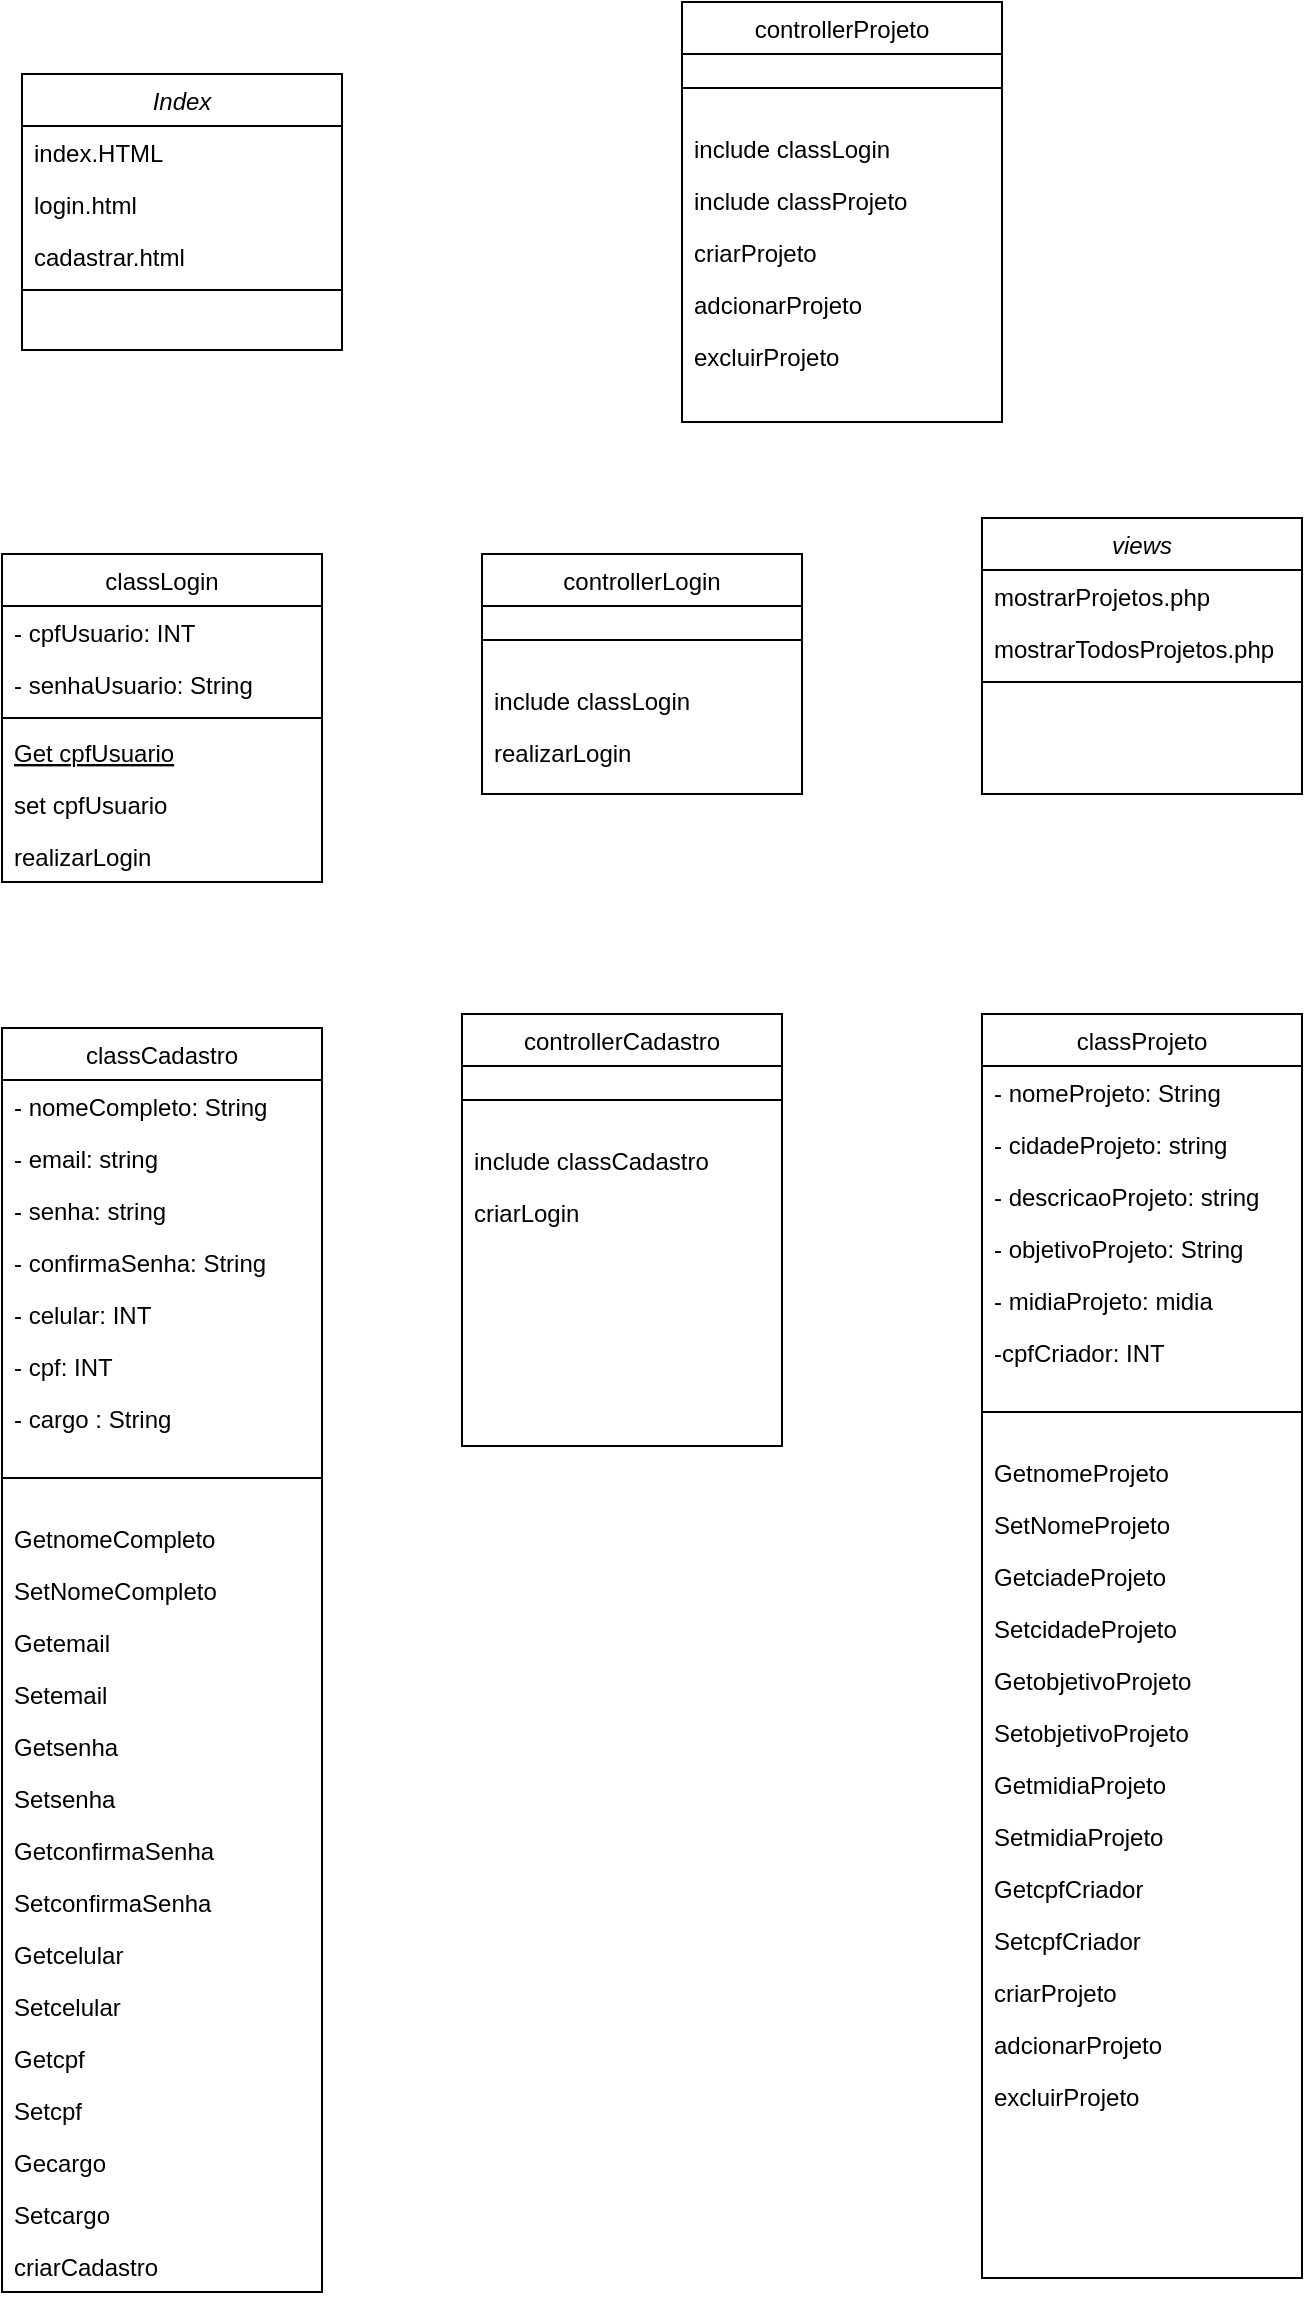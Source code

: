 <mxfile version="21.1.2" type="device">
  <diagram id="C5RBs43oDa-KdzZeNtuy" name="Page-1">
    <mxGraphModel dx="989" dy="550" grid="1" gridSize="10" guides="1" tooltips="1" connect="1" arrows="1" fold="1" page="1" pageScale="1" pageWidth="827" pageHeight="1169" math="0" shadow="0">
      <root>
        <mxCell id="WIyWlLk6GJQsqaUBKTNV-0" />
        <mxCell id="WIyWlLk6GJQsqaUBKTNV-1" parent="WIyWlLk6GJQsqaUBKTNV-0" />
        <mxCell id="zkfFHV4jXpPFQw0GAbJ--0" value="Index" style="swimlane;fontStyle=2;align=center;verticalAlign=top;childLayout=stackLayout;horizontal=1;startSize=26;horizontalStack=0;resizeParent=1;resizeLast=0;collapsible=1;marginBottom=0;rounded=0;shadow=0;strokeWidth=1;" parent="WIyWlLk6GJQsqaUBKTNV-1" vertex="1">
          <mxGeometry x="90" y="60" width="160" height="138" as="geometry">
            <mxRectangle x="230" y="140" width="160" height="26" as="alternateBounds" />
          </mxGeometry>
        </mxCell>
        <mxCell id="zkfFHV4jXpPFQw0GAbJ--1" value="index.HTML&#xa;" style="text;align=left;verticalAlign=top;spacingLeft=4;spacingRight=4;overflow=hidden;rotatable=0;points=[[0,0.5],[1,0.5]];portConstraint=eastwest;" parent="zkfFHV4jXpPFQw0GAbJ--0" vertex="1">
          <mxGeometry y="26" width="160" height="26" as="geometry" />
        </mxCell>
        <mxCell id="Z25xovUzEb_Nt320wHRT-27" value="login.html&#xa;" style="text;align=left;verticalAlign=top;spacingLeft=4;spacingRight=4;overflow=hidden;rotatable=0;points=[[0,0.5],[1,0.5]];portConstraint=eastwest;" vertex="1" parent="zkfFHV4jXpPFQw0GAbJ--0">
          <mxGeometry y="52" width="160" height="26" as="geometry" />
        </mxCell>
        <mxCell id="Z25xovUzEb_Nt320wHRT-28" value="cadastrar.html" style="text;align=left;verticalAlign=top;spacingLeft=4;spacingRight=4;overflow=hidden;rotatable=0;points=[[0,0.5],[1,0.5]];portConstraint=eastwest;" vertex="1" parent="zkfFHV4jXpPFQw0GAbJ--0">
          <mxGeometry y="78" width="160" height="26" as="geometry" />
        </mxCell>
        <mxCell id="zkfFHV4jXpPFQw0GAbJ--4" value="" style="line;html=1;strokeWidth=1;align=left;verticalAlign=middle;spacingTop=-1;spacingLeft=3;spacingRight=3;rotatable=0;labelPosition=right;points=[];portConstraint=eastwest;" parent="zkfFHV4jXpPFQw0GAbJ--0" vertex="1">
          <mxGeometry y="104" width="160" height="8" as="geometry" />
        </mxCell>
        <mxCell id="zkfFHV4jXpPFQw0GAbJ--6" value="classLogin" style="swimlane;fontStyle=0;align=center;verticalAlign=top;childLayout=stackLayout;horizontal=1;startSize=26;horizontalStack=0;resizeParent=1;resizeLast=0;collapsible=1;marginBottom=0;rounded=0;shadow=0;strokeWidth=1;" parent="WIyWlLk6GJQsqaUBKTNV-1" vertex="1">
          <mxGeometry x="80" y="300" width="160" height="164" as="geometry">
            <mxRectangle x="80" y="300" width="160" height="26" as="alternateBounds" />
          </mxGeometry>
        </mxCell>
        <mxCell id="zkfFHV4jXpPFQw0GAbJ--7" value="- cpfUsuario: INT" style="text;align=left;verticalAlign=top;spacingLeft=4;spacingRight=4;overflow=hidden;rotatable=0;points=[[0,0.5],[1,0.5]];portConstraint=eastwest;" parent="zkfFHV4jXpPFQw0GAbJ--6" vertex="1">
          <mxGeometry y="26" width="160" height="26" as="geometry" />
        </mxCell>
        <mxCell id="zkfFHV4jXpPFQw0GAbJ--8" value="- senhaUsuario: String " style="text;align=left;verticalAlign=top;spacingLeft=4;spacingRight=4;overflow=hidden;rotatable=0;points=[[0,0.5],[1,0.5]];portConstraint=eastwest;rounded=0;shadow=0;html=0;" parent="zkfFHV4jXpPFQw0GAbJ--6" vertex="1">
          <mxGeometry y="52" width="160" height="26" as="geometry" />
        </mxCell>
        <mxCell id="zkfFHV4jXpPFQw0GAbJ--9" value="" style="line;html=1;strokeWidth=1;align=left;verticalAlign=middle;spacingTop=-1;spacingLeft=3;spacingRight=3;rotatable=0;labelPosition=right;points=[];portConstraint=eastwest;" parent="zkfFHV4jXpPFQw0GAbJ--6" vertex="1">
          <mxGeometry y="78" width="160" height="8" as="geometry" />
        </mxCell>
        <mxCell id="zkfFHV4jXpPFQw0GAbJ--10" value="Get cpfUsuario" style="text;align=left;verticalAlign=top;spacingLeft=4;spacingRight=4;overflow=hidden;rotatable=0;points=[[0,0.5],[1,0.5]];portConstraint=eastwest;fontStyle=4;strokeColor=none;" parent="zkfFHV4jXpPFQw0GAbJ--6" vertex="1">
          <mxGeometry y="86" width="160" height="26" as="geometry" />
        </mxCell>
        <mxCell id="zkfFHV4jXpPFQw0GAbJ--11" value="set cpfUsuario" style="text;align=left;verticalAlign=top;spacingLeft=4;spacingRight=4;overflow=hidden;rotatable=0;points=[[0,0.5],[1,0.5]];portConstraint=eastwest;" parent="zkfFHV4jXpPFQw0GAbJ--6" vertex="1">
          <mxGeometry y="112" width="160" height="26" as="geometry" />
        </mxCell>
        <mxCell id="Jmb-bmkT--kfqNME3nwQ-0" value="realizarLogin" style="text;align=left;verticalAlign=top;spacingLeft=4;spacingRight=4;overflow=hidden;rotatable=0;points=[[0,0.5],[1,0.5]];portConstraint=eastwest;" parent="zkfFHV4jXpPFQw0GAbJ--6" vertex="1">
          <mxGeometry y="138" width="160" height="26" as="geometry" />
        </mxCell>
        <mxCell id="zkfFHV4jXpPFQw0GAbJ--17" value="controllerLogin" style="swimlane;fontStyle=0;align=center;verticalAlign=top;childLayout=stackLayout;horizontal=1;startSize=26;horizontalStack=0;resizeParent=1;resizeLast=0;collapsible=1;marginBottom=0;rounded=0;shadow=0;strokeWidth=1;" parent="WIyWlLk6GJQsqaUBKTNV-1" vertex="1">
          <mxGeometry x="320" y="300" width="160" height="120" as="geometry">
            <mxRectangle x="550" y="140" width="160" height="26" as="alternateBounds" />
          </mxGeometry>
        </mxCell>
        <mxCell id="zkfFHV4jXpPFQw0GAbJ--23" value="" style="line;html=1;strokeWidth=1;align=left;verticalAlign=middle;spacingTop=-1;spacingLeft=3;spacingRight=3;rotatable=0;labelPosition=right;points=[];portConstraint=eastwest;" parent="zkfFHV4jXpPFQw0GAbJ--17" vertex="1">
          <mxGeometry y="26" width="160" height="34" as="geometry" />
        </mxCell>
        <mxCell id="zkfFHV4jXpPFQw0GAbJ--24" value="include classLogin" style="text;align=left;verticalAlign=top;spacingLeft=4;spacingRight=4;overflow=hidden;rotatable=0;points=[[0,0.5],[1,0.5]];portConstraint=eastwest;" parent="zkfFHV4jXpPFQw0GAbJ--17" vertex="1">
          <mxGeometry y="60" width="160" height="26" as="geometry" />
        </mxCell>
        <mxCell id="Jmb-bmkT--kfqNME3nwQ-1" value="realizarLogin" style="text;align=left;verticalAlign=top;spacingLeft=4;spacingRight=4;overflow=hidden;rotatable=0;points=[[0,0.5],[1,0.5]];portConstraint=eastwest;" parent="zkfFHV4jXpPFQw0GAbJ--17" vertex="1">
          <mxGeometry y="86" width="160" height="26" as="geometry" />
        </mxCell>
        <mxCell id="Jmb-bmkT--kfqNME3nwQ-2" value="controllerCadastro" style="swimlane;fontStyle=0;align=center;verticalAlign=top;childLayout=stackLayout;horizontal=1;startSize=26;horizontalStack=0;resizeParent=1;resizeLast=0;collapsible=1;marginBottom=0;rounded=0;shadow=0;strokeWidth=1;" parent="WIyWlLk6GJQsqaUBKTNV-1" vertex="1">
          <mxGeometry x="310" y="530" width="160" height="216" as="geometry">
            <mxRectangle x="550" y="140" width="160" height="26" as="alternateBounds" />
          </mxGeometry>
        </mxCell>
        <mxCell id="Jmb-bmkT--kfqNME3nwQ-3" value="" style="line;html=1;strokeWidth=1;align=left;verticalAlign=middle;spacingTop=-1;spacingLeft=3;spacingRight=3;rotatable=0;labelPosition=right;points=[];portConstraint=eastwest;" parent="Jmb-bmkT--kfqNME3nwQ-2" vertex="1">
          <mxGeometry y="26" width="160" height="34" as="geometry" />
        </mxCell>
        <mxCell id="Jmb-bmkT--kfqNME3nwQ-4" value="include classCadastro" style="text;align=left;verticalAlign=top;spacingLeft=4;spacingRight=4;overflow=hidden;rotatable=0;points=[[0,0.5],[1,0.5]];portConstraint=eastwest;" parent="Jmb-bmkT--kfqNME3nwQ-2" vertex="1">
          <mxGeometry y="60" width="160" height="26" as="geometry" />
        </mxCell>
        <mxCell id="Jmb-bmkT--kfqNME3nwQ-5" value="criarLogin" style="text;align=left;verticalAlign=top;spacingLeft=4;spacingRight=4;overflow=hidden;rotatable=0;points=[[0,0.5],[1,0.5]];portConstraint=eastwest;" parent="Jmb-bmkT--kfqNME3nwQ-2" vertex="1">
          <mxGeometry y="86" width="160" height="26" as="geometry" />
        </mxCell>
        <mxCell id="Jmb-bmkT--kfqNME3nwQ-6" value="classCadastro" style="swimlane;fontStyle=0;align=center;verticalAlign=top;childLayout=stackLayout;horizontal=1;startSize=26;horizontalStack=0;resizeParent=1;resizeLast=0;collapsible=1;marginBottom=0;rounded=0;shadow=0;strokeWidth=1;" parent="WIyWlLk6GJQsqaUBKTNV-1" vertex="1">
          <mxGeometry x="80" y="537" width="160" height="632" as="geometry">
            <mxRectangle x="70" y="510" width="160" height="26" as="alternateBounds" />
          </mxGeometry>
        </mxCell>
        <mxCell id="Jmb-bmkT--kfqNME3nwQ-10" value="- nomeCompleto: String" style="text;align=left;verticalAlign=top;spacingLeft=4;spacingRight=4;overflow=hidden;rotatable=0;points=[[0,0.5],[1,0.5]];portConstraint=eastwest;" parent="Jmb-bmkT--kfqNME3nwQ-6" vertex="1">
          <mxGeometry y="26" width="160" height="26" as="geometry" />
        </mxCell>
        <mxCell id="Jmb-bmkT--kfqNME3nwQ-11" value="- email: string" style="text;align=left;verticalAlign=top;spacingLeft=4;spacingRight=4;overflow=hidden;rotatable=0;points=[[0,0.5],[1,0.5]];portConstraint=eastwest;" parent="Jmb-bmkT--kfqNME3nwQ-6" vertex="1">
          <mxGeometry y="52" width="160" height="26" as="geometry" />
        </mxCell>
        <mxCell id="Jmb-bmkT--kfqNME3nwQ-12" value="- senha: string" style="text;align=left;verticalAlign=top;spacingLeft=4;spacingRight=4;overflow=hidden;rotatable=0;points=[[0,0.5],[1,0.5]];portConstraint=eastwest;" parent="Jmb-bmkT--kfqNME3nwQ-6" vertex="1">
          <mxGeometry y="78" width="160" height="26" as="geometry" />
        </mxCell>
        <mxCell id="Jmb-bmkT--kfqNME3nwQ-17" value="- confirmaSenha: String" style="text;align=left;verticalAlign=top;spacingLeft=4;spacingRight=4;overflow=hidden;rotatable=0;points=[[0,0.5],[1,0.5]];portConstraint=eastwest;" parent="Jmb-bmkT--kfqNME3nwQ-6" vertex="1">
          <mxGeometry y="104" width="160" height="26" as="geometry" />
        </mxCell>
        <mxCell id="Jmb-bmkT--kfqNME3nwQ-13" value="- celular: INT" style="text;align=left;verticalAlign=top;spacingLeft=4;spacingRight=4;overflow=hidden;rotatable=0;points=[[0,0.5],[1,0.5]];portConstraint=eastwest;" parent="Jmb-bmkT--kfqNME3nwQ-6" vertex="1">
          <mxGeometry y="130" width="160" height="26" as="geometry" />
        </mxCell>
        <mxCell id="Jmb-bmkT--kfqNME3nwQ-14" value="- cpf: INT" style="text;align=left;verticalAlign=top;spacingLeft=4;spacingRight=4;overflow=hidden;rotatable=0;points=[[0,0.5],[1,0.5]];portConstraint=eastwest;" parent="Jmb-bmkT--kfqNME3nwQ-6" vertex="1">
          <mxGeometry y="156" width="160" height="26" as="geometry" />
        </mxCell>
        <mxCell id="Jmb-bmkT--kfqNME3nwQ-15" value="- cargo : String" style="text;align=left;verticalAlign=top;spacingLeft=4;spacingRight=4;overflow=hidden;rotatable=0;points=[[0,0.5],[1,0.5]];portConstraint=eastwest;" parent="Jmb-bmkT--kfqNME3nwQ-6" vertex="1">
          <mxGeometry y="182" width="160" height="26" as="geometry" />
        </mxCell>
        <mxCell id="Jmb-bmkT--kfqNME3nwQ-7" value="" style="line;html=1;strokeWidth=1;align=left;verticalAlign=middle;spacingTop=-1;spacingLeft=3;spacingRight=3;rotatable=0;labelPosition=right;points=[];portConstraint=eastwest;" parent="Jmb-bmkT--kfqNME3nwQ-6" vertex="1">
          <mxGeometry y="208" width="160" height="34" as="geometry" />
        </mxCell>
        <mxCell id="Jmb-bmkT--kfqNME3nwQ-8" value="GetnomeCompleto" style="text;align=left;verticalAlign=top;spacingLeft=4;spacingRight=4;overflow=hidden;rotatable=0;points=[[0,0.5],[1,0.5]];portConstraint=eastwest;" parent="Jmb-bmkT--kfqNME3nwQ-6" vertex="1">
          <mxGeometry y="242" width="160" height="26" as="geometry" />
        </mxCell>
        <mxCell id="Jmb-bmkT--kfqNME3nwQ-9" value="SetNomeCompleto" style="text;align=left;verticalAlign=top;spacingLeft=4;spacingRight=4;overflow=hidden;rotatable=0;points=[[0,0.5],[1,0.5]];portConstraint=eastwest;" parent="Jmb-bmkT--kfqNME3nwQ-6" vertex="1">
          <mxGeometry y="268" width="160" height="26" as="geometry" />
        </mxCell>
        <mxCell id="Jmb-bmkT--kfqNME3nwQ-18" value="Getemail" style="text;align=left;verticalAlign=top;spacingLeft=4;spacingRight=4;overflow=hidden;rotatable=0;points=[[0,0.5],[1,0.5]];portConstraint=eastwest;" parent="Jmb-bmkT--kfqNME3nwQ-6" vertex="1">
          <mxGeometry y="294" width="160" height="26" as="geometry" />
        </mxCell>
        <mxCell id="Jmb-bmkT--kfqNME3nwQ-19" value="Setemail" style="text;align=left;verticalAlign=top;spacingLeft=4;spacingRight=4;overflow=hidden;rotatable=0;points=[[0,0.5],[1,0.5]];portConstraint=eastwest;" parent="Jmb-bmkT--kfqNME3nwQ-6" vertex="1">
          <mxGeometry y="320" width="160" height="26" as="geometry" />
        </mxCell>
        <mxCell id="Jmb-bmkT--kfqNME3nwQ-20" value="Getsenha" style="text;align=left;verticalAlign=top;spacingLeft=4;spacingRight=4;overflow=hidden;rotatable=0;points=[[0,0.5],[1,0.5]];portConstraint=eastwest;" parent="Jmb-bmkT--kfqNME3nwQ-6" vertex="1">
          <mxGeometry y="346" width="160" height="26" as="geometry" />
        </mxCell>
        <mxCell id="Jmb-bmkT--kfqNME3nwQ-21" value="Setsenha" style="text;align=left;verticalAlign=top;spacingLeft=4;spacingRight=4;overflow=hidden;rotatable=0;points=[[0,0.5],[1,0.5]];portConstraint=eastwest;" parent="Jmb-bmkT--kfqNME3nwQ-6" vertex="1">
          <mxGeometry y="372" width="160" height="26" as="geometry" />
        </mxCell>
        <mxCell id="Jmb-bmkT--kfqNME3nwQ-22" value="GetconfirmaSenha" style="text;align=left;verticalAlign=top;spacingLeft=4;spacingRight=4;overflow=hidden;rotatable=0;points=[[0,0.5],[1,0.5]];portConstraint=eastwest;" parent="Jmb-bmkT--kfqNME3nwQ-6" vertex="1">
          <mxGeometry y="398" width="160" height="26" as="geometry" />
        </mxCell>
        <mxCell id="Jmb-bmkT--kfqNME3nwQ-23" value="SetconfirmaSenha" style="text;align=left;verticalAlign=top;spacingLeft=4;spacingRight=4;overflow=hidden;rotatable=0;points=[[0,0.5],[1,0.5]];portConstraint=eastwest;" parent="Jmb-bmkT--kfqNME3nwQ-6" vertex="1">
          <mxGeometry y="424" width="160" height="26" as="geometry" />
        </mxCell>
        <mxCell id="Jmb-bmkT--kfqNME3nwQ-24" value="Getcelular" style="text;align=left;verticalAlign=top;spacingLeft=4;spacingRight=4;overflow=hidden;rotatable=0;points=[[0,0.5],[1,0.5]];portConstraint=eastwest;" parent="Jmb-bmkT--kfqNME3nwQ-6" vertex="1">
          <mxGeometry y="450" width="160" height="26" as="geometry" />
        </mxCell>
        <mxCell id="Jmb-bmkT--kfqNME3nwQ-25" value="Setcelular" style="text;align=left;verticalAlign=top;spacingLeft=4;spacingRight=4;overflow=hidden;rotatable=0;points=[[0,0.5],[1,0.5]];portConstraint=eastwest;" parent="Jmb-bmkT--kfqNME3nwQ-6" vertex="1">
          <mxGeometry y="476" width="160" height="26" as="geometry" />
        </mxCell>
        <mxCell id="Jmb-bmkT--kfqNME3nwQ-26" value="Getcpf" style="text;align=left;verticalAlign=top;spacingLeft=4;spacingRight=4;overflow=hidden;rotatable=0;points=[[0,0.5],[1,0.5]];portConstraint=eastwest;" parent="Jmb-bmkT--kfqNME3nwQ-6" vertex="1">
          <mxGeometry y="502" width="160" height="26" as="geometry" />
        </mxCell>
        <mxCell id="Jmb-bmkT--kfqNME3nwQ-27" value="Setcpf" style="text;align=left;verticalAlign=top;spacingLeft=4;spacingRight=4;overflow=hidden;rotatable=0;points=[[0,0.5],[1,0.5]];portConstraint=eastwest;" parent="Jmb-bmkT--kfqNME3nwQ-6" vertex="1">
          <mxGeometry y="528" width="160" height="26" as="geometry" />
        </mxCell>
        <mxCell id="Jmb-bmkT--kfqNME3nwQ-28" value="Gecargo" style="text;align=left;verticalAlign=top;spacingLeft=4;spacingRight=4;overflow=hidden;rotatable=0;points=[[0,0.5],[1,0.5]];portConstraint=eastwest;" parent="Jmb-bmkT--kfqNME3nwQ-6" vertex="1">
          <mxGeometry y="554" width="160" height="26" as="geometry" />
        </mxCell>
        <mxCell id="Jmb-bmkT--kfqNME3nwQ-29" value="Setcargo" style="text;align=left;verticalAlign=top;spacingLeft=4;spacingRight=4;overflow=hidden;rotatable=0;points=[[0,0.5],[1,0.5]];portConstraint=eastwest;" parent="Jmb-bmkT--kfqNME3nwQ-6" vertex="1">
          <mxGeometry y="580" width="160" height="26" as="geometry" />
        </mxCell>
        <mxCell id="Jmb-bmkT--kfqNME3nwQ-30" value="criarCadastro" style="text;align=left;verticalAlign=top;spacingLeft=4;spacingRight=4;overflow=hidden;rotatable=0;points=[[0,0.5],[1,0.5]];portConstraint=eastwest;" parent="Jmb-bmkT--kfqNME3nwQ-6" vertex="1">
          <mxGeometry y="606" width="160" height="26" as="geometry" />
        </mxCell>
        <mxCell id="Jmb-bmkT--kfqNME3nwQ-32" value="classProjeto" style="swimlane;fontStyle=0;align=center;verticalAlign=top;childLayout=stackLayout;horizontal=1;startSize=26;horizontalStack=0;resizeParent=1;resizeLast=0;collapsible=1;marginBottom=0;rounded=0;shadow=0;strokeWidth=1;" parent="WIyWlLk6GJQsqaUBKTNV-1" vertex="1">
          <mxGeometry x="570" y="530" width="160" height="632" as="geometry">
            <mxRectangle x="70" y="510" width="160" height="26" as="alternateBounds" />
          </mxGeometry>
        </mxCell>
        <mxCell id="Jmb-bmkT--kfqNME3nwQ-33" value="- nomeProjeto: String" style="text;align=left;verticalAlign=top;spacingLeft=4;spacingRight=4;overflow=hidden;rotatable=0;points=[[0,0.5],[1,0.5]];portConstraint=eastwest;" parent="Jmb-bmkT--kfqNME3nwQ-32" vertex="1">
          <mxGeometry y="26" width="160" height="26" as="geometry" />
        </mxCell>
        <mxCell id="Jmb-bmkT--kfqNME3nwQ-34" value="- cidadeProjeto: string" style="text;align=left;verticalAlign=top;spacingLeft=4;spacingRight=4;overflow=hidden;rotatable=0;points=[[0,0.5],[1,0.5]];portConstraint=eastwest;" parent="Jmb-bmkT--kfqNME3nwQ-32" vertex="1">
          <mxGeometry y="52" width="160" height="26" as="geometry" />
        </mxCell>
        <mxCell id="Jmb-bmkT--kfqNME3nwQ-35" value="- descricaoProjeto: string" style="text;align=left;verticalAlign=top;spacingLeft=4;spacingRight=4;overflow=hidden;rotatable=0;points=[[0,0.5],[1,0.5]];portConstraint=eastwest;" parent="Jmb-bmkT--kfqNME3nwQ-32" vertex="1">
          <mxGeometry y="78" width="160" height="26" as="geometry" />
        </mxCell>
        <mxCell id="Jmb-bmkT--kfqNME3nwQ-36" value="- objetivoProjeto: String" style="text;align=left;verticalAlign=top;spacingLeft=4;spacingRight=4;overflow=hidden;rotatable=0;points=[[0,0.5],[1,0.5]];portConstraint=eastwest;" parent="Jmb-bmkT--kfqNME3nwQ-32" vertex="1">
          <mxGeometry y="104" width="160" height="26" as="geometry" />
        </mxCell>
        <mxCell id="Jmb-bmkT--kfqNME3nwQ-37" value="- midiaProjeto: midia" style="text;align=left;verticalAlign=top;spacingLeft=4;spacingRight=4;overflow=hidden;rotatable=0;points=[[0,0.5],[1,0.5]];portConstraint=eastwest;" parent="Jmb-bmkT--kfqNME3nwQ-32" vertex="1">
          <mxGeometry y="130" width="160" height="26" as="geometry" />
        </mxCell>
        <mxCell id="Jmb-bmkT--kfqNME3nwQ-39" value="-cpfCriador: INT" style="text;align=left;verticalAlign=top;spacingLeft=4;spacingRight=4;overflow=hidden;rotatable=0;points=[[0,0.5],[1,0.5]];portConstraint=eastwest;" parent="Jmb-bmkT--kfqNME3nwQ-32" vertex="1">
          <mxGeometry y="156" width="160" height="26" as="geometry" />
        </mxCell>
        <mxCell id="Jmb-bmkT--kfqNME3nwQ-40" value="" style="line;html=1;strokeWidth=1;align=left;verticalAlign=middle;spacingTop=-1;spacingLeft=3;spacingRight=3;rotatable=0;labelPosition=right;points=[];portConstraint=eastwest;" parent="Jmb-bmkT--kfqNME3nwQ-32" vertex="1">
          <mxGeometry y="182" width="160" height="34" as="geometry" />
        </mxCell>
        <mxCell id="Jmb-bmkT--kfqNME3nwQ-41" value="GetnomeProjeto" style="text;align=left;verticalAlign=top;spacingLeft=4;spacingRight=4;overflow=hidden;rotatable=0;points=[[0,0.5],[1,0.5]];portConstraint=eastwest;" parent="Jmb-bmkT--kfqNME3nwQ-32" vertex="1">
          <mxGeometry y="216" width="160" height="26" as="geometry" />
        </mxCell>
        <mxCell id="Jmb-bmkT--kfqNME3nwQ-42" value="SetNomeProjeto" style="text;align=left;verticalAlign=top;spacingLeft=4;spacingRight=4;overflow=hidden;rotatable=0;points=[[0,0.5],[1,0.5]];portConstraint=eastwest;" parent="Jmb-bmkT--kfqNME3nwQ-32" vertex="1">
          <mxGeometry y="242" width="160" height="26" as="geometry" />
        </mxCell>
        <mxCell id="Jmb-bmkT--kfqNME3nwQ-43" value="GetciadeProjeto" style="text;align=left;verticalAlign=top;spacingLeft=4;spacingRight=4;overflow=hidden;rotatable=0;points=[[0,0.5],[1,0.5]];portConstraint=eastwest;" parent="Jmb-bmkT--kfqNME3nwQ-32" vertex="1">
          <mxGeometry y="268" width="160" height="26" as="geometry" />
        </mxCell>
        <mxCell id="Jmb-bmkT--kfqNME3nwQ-44" value="SetcidadeProjeto" style="text;align=left;verticalAlign=top;spacingLeft=4;spacingRight=4;overflow=hidden;rotatable=0;points=[[0,0.5],[1,0.5]];portConstraint=eastwest;" parent="Jmb-bmkT--kfqNME3nwQ-32" vertex="1">
          <mxGeometry y="294" width="160" height="26" as="geometry" />
        </mxCell>
        <mxCell id="Jmb-bmkT--kfqNME3nwQ-45" value="GetobjetivoProjeto" style="text;align=left;verticalAlign=top;spacingLeft=4;spacingRight=4;overflow=hidden;rotatable=0;points=[[0,0.5],[1,0.5]];portConstraint=eastwest;" parent="Jmb-bmkT--kfqNME3nwQ-32" vertex="1">
          <mxGeometry y="320" width="160" height="26" as="geometry" />
        </mxCell>
        <mxCell id="Jmb-bmkT--kfqNME3nwQ-46" value="SetobjetivoProjeto" style="text;align=left;verticalAlign=top;spacingLeft=4;spacingRight=4;overflow=hidden;rotatable=0;points=[[0,0.5],[1,0.5]];portConstraint=eastwest;" parent="Jmb-bmkT--kfqNME3nwQ-32" vertex="1">
          <mxGeometry y="346" width="160" height="26" as="geometry" />
        </mxCell>
        <mxCell id="Jmb-bmkT--kfqNME3nwQ-47" value="GetmidiaProjeto" style="text;align=left;verticalAlign=top;spacingLeft=4;spacingRight=4;overflow=hidden;rotatable=0;points=[[0,0.5],[1,0.5]];portConstraint=eastwest;" parent="Jmb-bmkT--kfqNME3nwQ-32" vertex="1">
          <mxGeometry y="372" width="160" height="26" as="geometry" />
        </mxCell>
        <mxCell id="Jmb-bmkT--kfqNME3nwQ-48" value="SetmidiaProjeto" style="text;align=left;verticalAlign=top;spacingLeft=4;spacingRight=4;overflow=hidden;rotatable=0;points=[[0,0.5],[1,0.5]];portConstraint=eastwest;" parent="Jmb-bmkT--kfqNME3nwQ-32" vertex="1">
          <mxGeometry y="398" width="160" height="26" as="geometry" />
        </mxCell>
        <mxCell id="Jmb-bmkT--kfqNME3nwQ-49" value="GetcpfCriador" style="text;align=left;verticalAlign=top;spacingLeft=4;spacingRight=4;overflow=hidden;rotatable=0;points=[[0,0.5],[1,0.5]];portConstraint=eastwest;" parent="Jmb-bmkT--kfqNME3nwQ-32" vertex="1">
          <mxGeometry y="424" width="160" height="26" as="geometry" />
        </mxCell>
        <mxCell id="Jmb-bmkT--kfqNME3nwQ-50" value="SetcpfCriador" style="text;align=left;verticalAlign=top;spacingLeft=4;spacingRight=4;overflow=hidden;rotatable=0;points=[[0,0.5],[1,0.5]];portConstraint=eastwest;" parent="Jmb-bmkT--kfqNME3nwQ-32" vertex="1">
          <mxGeometry y="450" width="160" height="26" as="geometry" />
        </mxCell>
        <mxCell id="Jmb-bmkT--kfqNME3nwQ-54" value="criarProjeto" style="text;align=left;verticalAlign=top;spacingLeft=4;spacingRight=4;overflow=hidden;rotatable=0;points=[[0,0.5],[1,0.5]];portConstraint=eastwest;" parent="Jmb-bmkT--kfqNME3nwQ-32" vertex="1">
          <mxGeometry y="476" width="160" height="26" as="geometry" />
        </mxCell>
        <mxCell id="Jmb-bmkT--kfqNME3nwQ-55" value="adcionarProjeto" style="text;align=left;verticalAlign=top;spacingLeft=4;spacingRight=4;overflow=hidden;rotatable=0;points=[[0,0.5],[1,0.5]];portConstraint=eastwest;" parent="Jmb-bmkT--kfqNME3nwQ-32" vertex="1">
          <mxGeometry y="502" width="160" height="26" as="geometry" />
        </mxCell>
        <mxCell id="Jmb-bmkT--kfqNME3nwQ-56" value="excluirProjeto" style="text;align=left;verticalAlign=top;spacingLeft=4;spacingRight=4;overflow=hidden;rotatable=0;points=[[0,0.5],[1,0.5]];portConstraint=eastwest;" parent="Jmb-bmkT--kfqNME3nwQ-32" vertex="1">
          <mxGeometry y="528" width="160" height="26" as="geometry" />
        </mxCell>
        <mxCell id="Z25xovUzEb_Nt320wHRT-0" value="controllerProjeto" style="swimlane;fontStyle=0;align=center;verticalAlign=top;childLayout=stackLayout;horizontal=1;startSize=26;horizontalStack=0;resizeParent=1;resizeLast=0;collapsible=1;marginBottom=0;rounded=0;shadow=0;strokeWidth=1;" vertex="1" parent="WIyWlLk6GJQsqaUBKTNV-1">
          <mxGeometry x="420" y="24" width="160" height="210" as="geometry">
            <mxRectangle x="70" y="510" width="160" height="26" as="alternateBounds" />
          </mxGeometry>
        </mxCell>
        <mxCell id="Z25xovUzEb_Nt320wHRT-7" value="" style="line;html=1;strokeWidth=1;align=left;verticalAlign=middle;spacingTop=-1;spacingLeft=3;spacingRight=3;rotatable=0;labelPosition=right;points=[];portConstraint=eastwest;" vertex="1" parent="Z25xovUzEb_Nt320wHRT-0">
          <mxGeometry y="26" width="160" height="34" as="geometry" />
        </mxCell>
        <mxCell id="Z25xovUzEb_Nt320wHRT-21" value="include classLogin " style="text;align=left;verticalAlign=top;spacingLeft=4;spacingRight=4;overflow=hidden;rotatable=0;points=[[0,0.5],[1,0.5]];portConstraint=eastwest;" vertex="1" parent="Z25xovUzEb_Nt320wHRT-0">
          <mxGeometry y="60" width="160" height="26" as="geometry" />
        </mxCell>
        <mxCell id="Z25xovUzEb_Nt320wHRT-22" value="include classProjeto" style="text;align=left;verticalAlign=top;spacingLeft=4;spacingRight=4;overflow=hidden;rotatable=0;points=[[0,0.5],[1,0.5]];portConstraint=eastwest;" vertex="1" parent="Z25xovUzEb_Nt320wHRT-0">
          <mxGeometry y="86" width="160" height="26" as="geometry" />
        </mxCell>
        <mxCell id="Z25xovUzEb_Nt320wHRT-18" value="criarProjeto" style="text;align=left;verticalAlign=top;spacingLeft=4;spacingRight=4;overflow=hidden;rotatable=0;points=[[0,0.5],[1,0.5]];portConstraint=eastwest;" vertex="1" parent="Z25xovUzEb_Nt320wHRT-0">
          <mxGeometry y="112" width="160" height="26" as="geometry" />
        </mxCell>
        <mxCell id="Z25xovUzEb_Nt320wHRT-19" value="adcionarProjeto" style="text;align=left;verticalAlign=top;spacingLeft=4;spacingRight=4;overflow=hidden;rotatable=0;points=[[0,0.5],[1,0.5]];portConstraint=eastwest;" vertex="1" parent="Z25xovUzEb_Nt320wHRT-0">
          <mxGeometry y="138" width="160" height="26" as="geometry" />
        </mxCell>
        <mxCell id="Z25xovUzEb_Nt320wHRT-20" value="excluirProjeto" style="text;align=left;verticalAlign=top;spacingLeft=4;spacingRight=4;overflow=hidden;rotatable=0;points=[[0,0.5],[1,0.5]];portConstraint=eastwest;" vertex="1" parent="Z25xovUzEb_Nt320wHRT-0">
          <mxGeometry y="164" width="160" height="26" as="geometry" />
        </mxCell>
        <mxCell id="Z25xovUzEb_Nt320wHRT-23" value="views" style="swimlane;fontStyle=2;align=center;verticalAlign=top;childLayout=stackLayout;horizontal=1;startSize=26;horizontalStack=0;resizeParent=1;resizeLast=0;collapsible=1;marginBottom=0;rounded=0;shadow=0;strokeWidth=1;" vertex="1" parent="WIyWlLk6GJQsqaUBKTNV-1">
          <mxGeometry x="570" y="282" width="160" height="138" as="geometry">
            <mxRectangle x="230" y="140" width="160" height="26" as="alternateBounds" />
          </mxGeometry>
        </mxCell>
        <mxCell id="Z25xovUzEb_Nt320wHRT-24" value="mostrarProjetos.php" style="text;align=left;verticalAlign=top;spacingLeft=4;spacingRight=4;overflow=hidden;rotatable=0;points=[[0,0.5],[1,0.5]];portConstraint=eastwest;" vertex="1" parent="Z25xovUzEb_Nt320wHRT-23">
          <mxGeometry y="26" width="160" height="26" as="geometry" />
        </mxCell>
        <mxCell id="Z25xovUzEb_Nt320wHRT-26" value="mostrarTodosProjetos.php" style="text;align=left;verticalAlign=top;spacingLeft=4;spacingRight=4;overflow=hidden;rotatable=0;points=[[0,0.5],[1,0.5]];portConstraint=eastwest;" vertex="1" parent="Z25xovUzEb_Nt320wHRT-23">
          <mxGeometry y="52" width="160" height="26" as="geometry" />
        </mxCell>
        <mxCell id="Z25xovUzEb_Nt320wHRT-25" value="" style="line;html=1;strokeWidth=1;align=left;verticalAlign=middle;spacingTop=-1;spacingLeft=3;spacingRight=3;rotatable=0;labelPosition=right;points=[];portConstraint=eastwest;" vertex="1" parent="Z25xovUzEb_Nt320wHRT-23">
          <mxGeometry y="78" width="160" height="8" as="geometry" />
        </mxCell>
      </root>
    </mxGraphModel>
  </diagram>
</mxfile>

